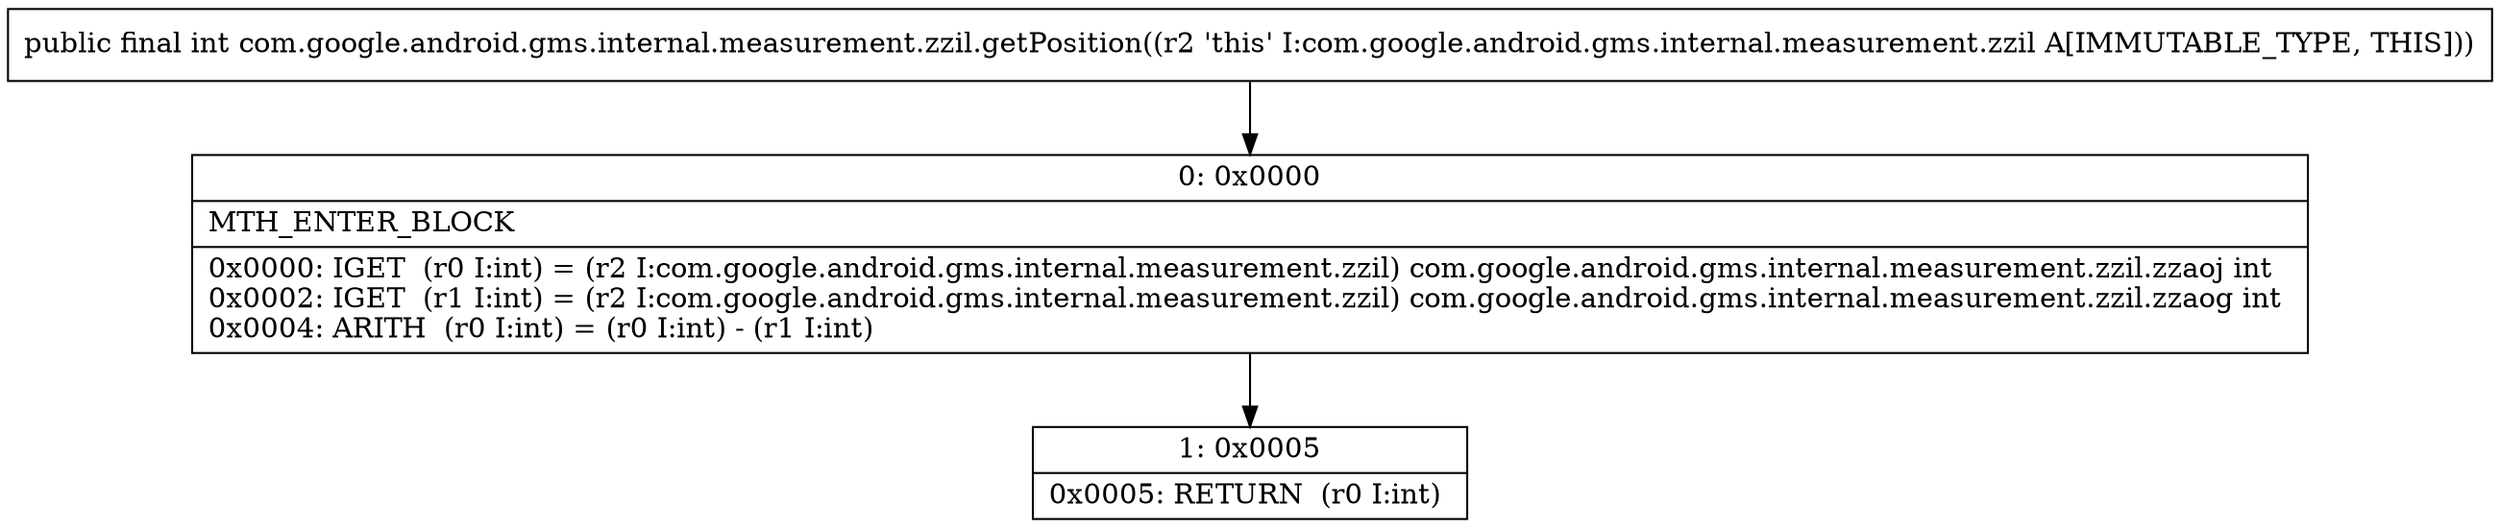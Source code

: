 digraph "CFG forcom.google.android.gms.internal.measurement.zzil.getPosition()I" {
Node_0 [shape=record,label="{0\:\ 0x0000|MTH_ENTER_BLOCK\l|0x0000: IGET  (r0 I:int) = (r2 I:com.google.android.gms.internal.measurement.zzil) com.google.android.gms.internal.measurement.zzil.zzaoj int \l0x0002: IGET  (r1 I:int) = (r2 I:com.google.android.gms.internal.measurement.zzil) com.google.android.gms.internal.measurement.zzil.zzaog int \l0x0004: ARITH  (r0 I:int) = (r0 I:int) \- (r1 I:int) \l}"];
Node_1 [shape=record,label="{1\:\ 0x0005|0x0005: RETURN  (r0 I:int) \l}"];
MethodNode[shape=record,label="{public final int com.google.android.gms.internal.measurement.zzil.getPosition((r2 'this' I:com.google.android.gms.internal.measurement.zzil A[IMMUTABLE_TYPE, THIS])) }"];
MethodNode -> Node_0;
Node_0 -> Node_1;
}

